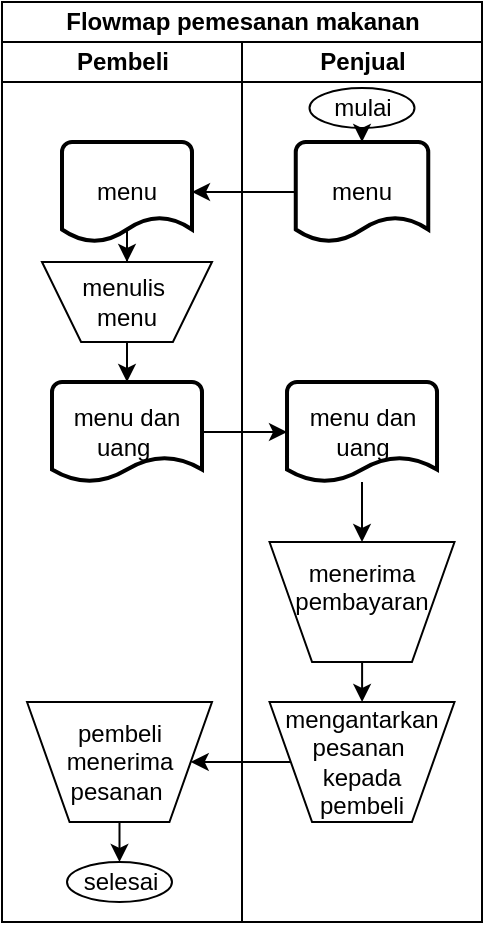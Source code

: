 <mxfile version="24.7.6">
  <diagram name="Page-1" id="pxMslieJ3cIN-kF8JczP">
    <mxGraphModel dx="543" dy="1438" grid="1" gridSize="10" guides="1" tooltips="1" connect="1" arrows="1" fold="1" page="1" pageScale="1" pageWidth="850" pageHeight="1100" math="0" shadow="0">
      <root>
        <mxCell id="0" />
        <mxCell id="1" parent="0" />
        <mxCell id="r2nyvcYSdvDDosav98jw-1" value="Flowmap pemesanan makanan" style="swimlane;childLayout=stackLayout;resizeParent=1;resizeParentMax=0;startSize=20;html=1;" vertex="1" parent="1">
          <mxGeometry x="250.0" y="-30" width="240" height="460" as="geometry" />
        </mxCell>
        <mxCell id="r2nyvcYSdvDDosav98jw-2" value="Pembeli" style="swimlane;startSize=20;html=1;" vertex="1" parent="r2nyvcYSdvDDosav98jw-1">
          <mxGeometry y="20" width="120" height="440" as="geometry" />
        </mxCell>
        <mxCell id="r2nyvcYSdvDDosav98jw-14" style="edgeStyle=orthogonalEdgeStyle;rounded=0;orthogonalLoop=1;jettySize=auto;html=1;entryX=0.5;entryY=0;entryDx=0;entryDy=0;" edge="1" parent="r2nyvcYSdvDDosav98jw-2" source="r2nyvcYSdvDDosav98jw-11" target="r2nyvcYSdvDDosav98jw-13">
          <mxGeometry relative="1" as="geometry" />
        </mxCell>
        <mxCell id="r2nyvcYSdvDDosav98jw-11" value="menu" style="strokeWidth=2;html=1;shape=mxgraph.flowchart.document2;whiteSpace=wrap;size=0.25;" vertex="1" parent="r2nyvcYSdvDDosav98jw-2">
          <mxGeometry x="30" y="50" width="65" height="50" as="geometry" />
        </mxCell>
        <mxCell id="r2nyvcYSdvDDosav98jw-13" value="menulis&amp;nbsp;&lt;div&gt;menu&lt;/div&gt;" style="verticalLabelPosition=middle;verticalAlign=middle;html=1;shape=trapezoid;perimeter=trapezoidPerimeter;whiteSpace=wrap;size=0.23;arcSize=10;flipV=1;labelPosition=center;align=center;" vertex="1" parent="r2nyvcYSdvDDosav98jw-2">
          <mxGeometry x="20" y="110" width="85" height="40" as="geometry" />
        </mxCell>
        <mxCell id="r2nyvcYSdvDDosav98jw-15" value="menu dan uang&amp;nbsp;" style="strokeWidth=2;html=1;shape=mxgraph.flowchart.document2;whiteSpace=wrap;size=0.25;" vertex="1" parent="r2nyvcYSdvDDosav98jw-2">
          <mxGeometry x="25" y="170" width="75" height="50" as="geometry" />
        </mxCell>
        <mxCell id="r2nyvcYSdvDDosav98jw-16" style="edgeStyle=orthogonalEdgeStyle;rounded=0;orthogonalLoop=1;jettySize=auto;html=1;exitX=0.5;exitY=1;exitDx=0;exitDy=0;entryX=0.5;entryY=0;entryDx=0;entryDy=0;entryPerimeter=0;" edge="1" parent="r2nyvcYSdvDDosav98jw-2" source="r2nyvcYSdvDDosav98jw-13" target="r2nyvcYSdvDDosav98jw-15">
          <mxGeometry relative="1" as="geometry" />
        </mxCell>
        <mxCell id="r2nyvcYSdvDDosav98jw-58" style="edgeStyle=orthogonalEdgeStyle;rounded=0;orthogonalLoop=1;jettySize=auto;html=1;entryX=0.5;entryY=0;entryDx=0;entryDy=0;" edge="1" parent="r2nyvcYSdvDDosav98jw-2" source="r2nyvcYSdvDDosav98jw-53" target="r2nyvcYSdvDDosav98jw-57">
          <mxGeometry relative="1" as="geometry" />
        </mxCell>
        <mxCell id="r2nyvcYSdvDDosav98jw-53" value="pembeli menerima pesanan&amp;nbsp;" style="verticalLabelPosition=middle;verticalAlign=middle;html=1;shape=trapezoid;perimeter=trapezoidPerimeter;whiteSpace=wrap;size=0.23;arcSize=10;flipV=1;labelPosition=center;align=center;" vertex="1" parent="r2nyvcYSdvDDosav98jw-2">
          <mxGeometry x="12.51" y="330" width="92.49" height="60" as="geometry" />
        </mxCell>
        <mxCell id="r2nyvcYSdvDDosav98jw-57" value="selesai" style="ellipse;whiteSpace=wrap;html=1;" vertex="1" parent="r2nyvcYSdvDDosav98jw-2">
          <mxGeometry x="32.5" y="410" width="52.5" height="20" as="geometry" />
        </mxCell>
        <mxCell id="r2nyvcYSdvDDosav98jw-3" value="Penjual" style="swimlane;startSize=20;html=1;" vertex="1" parent="r2nyvcYSdvDDosav98jw-1">
          <mxGeometry x="120" y="20" width="120" height="440" as="geometry" />
        </mxCell>
        <mxCell id="r2nyvcYSdvDDosav98jw-5" value="mulai" style="ellipse;whiteSpace=wrap;html=1;" vertex="1" parent="r2nyvcYSdvDDosav98jw-3">
          <mxGeometry x="33.75" y="23" width="52.5" height="20" as="geometry" />
        </mxCell>
        <mxCell id="r2nyvcYSdvDDosav98jw-6" value="menu" style="strokeWidth=2;html=1;shape=mxgraph.flowchart.document2;whiteSpace=wrap;size=0.25;" vertex="1" parent="r2nyvcYSdvDDosav98jw-3">
          <mxGeometry x="26.88" y="50" width="66.25" height="50" as="geometry" />
        </mxCell>
        <mxCell id="r2nyvcYSdvDDosav98jw-8" style="edgeStyle=orthogonalEdgeStyle;rounded=0;orthogonalLoop=1;jettySize=auto;html=1;exitX=0.5;exitY=1;exitDx=0;exitDy=0;entryX=0.5;entryY=0;entryDx=0;entryDy=0;entryPerimeter=0;" edge="1" parent="r2nyvcYSdvDDosav98jw-3" source="r2nyvcYSdvDDosav98jw-5" target="r2nyvcYSdvDDosav98jw-6">
          <mxGeometry relative="1" as="geometry" />
        </mxCell>
        <mxCell id="r2nyvcYSdvDDosav98jw-50" style="edgeStyle=orthogonalEdgeStyle;rounded=0;orthogonalLoop=1;jettySize=auto;html=1;entryX=0.5;entryY=0;entryDx=0;entryDy=0;" edge="1" parent="r2nyvcYSdvDDosav98jw-3" source="r2nyvcYSdvDDosav98jw-17" target="r2nyvcYSdvDDosav98jw-19">
          <mxGeometry relative="1" as="geometry" />
        </mxCell>
        <mxCell id="r2nyvcYSdvDDosav98jw-17" value="menu dan uang" style="strokeWidth=2;html=1;shape=mxgraph.flowchart.document2;whiteSpace=wrap;size=0.25;" vertex="1" parent="r2nyvcYSdvDDosav98jw-3">
          <mxGeometry x="22.51" y="170" width="75" height="50" as="geometry" />
        </mxCell>
        <mxCell id="r2nyvcYSdvDDosav98jw-52" style="edgeStyle=orthogonalEdgeStyle;rounded=0;orthogonalLoop=1;jettySize=auto;html=1;entryX=0.5;entryY=0;entryDx=0;entryDy=0;" edge="1" parent="r2nyvcYSdvDDosav98jw-3" source="r2nyvcYSdvDDosav98jw-19" target="r2nyvcYSdvDDosav98jw-51">
          <mxGeometry relative="1" as="geometry" />
        </mxCell>
        <mxCell id="r2nyvcYSdvDDosav98jw-19" value="menerima pembayaran&lt;div&gt;&lt;br&gt;&lt;/div&gt;" style="verticalLabelPosition=middle;verticalAlign=middle;html=1;shape=trapezoid;perimeter=trapezoidPerimeter;whiteSpace=wrap;size=0.23;arcSize=10;flipV=1;labelPosition=center;align=center;" vertex="1" parent="r2nyvcYSdvDDosav98jw-3">
          <mxGeometry x="13.76" y="250" width="92.49" height="60" as="geometry" />
        </mxCell>
        <mxCell id="r2nyvcYSdvDDosav98jw-51" value="&lt;div&gt;mengantarkan&lt;/div&gt;&lt;div&gt;pesanan&amp;nbsp;&lt;/div&gt;&lt;div&gt;kepada&lt;/div&gt;&lt;div&gt;pembeli&lt;/div&gt;" style="verticalLabelPosition=middle;verticalAlign=middle;html=1;shape=trapezoid;perimeter=trapezoidPerimeter;whiteSpace=wrap;size=0.23;arcSize=10;flipV=1;labelPosition=center;align=center;" vertex="1" parent="r2nyvcYSdvDDosav98jw-3">
          <mxGeometry x="13.76" y="330" width="92.49" height="60" as="geometry" />
        </mxCell>
        <mxCell id="r2nyvcYSdvDDosav98jw-12" style="edgeStyle=orthogonalEdgeStyle;rounded=0;orthogonalLoop=1;jettySize=auto;html=1;" edge="1" parent="r2nyvcYSdvDDosav98jw-1" source="r2nyvcYSdvDDosav98jw-6" target="r2nyvcYSdvDDosav98jw-11">
          <mxGeometry relative="1" as="geometry" />
        </mxCell>
        <mxCell id="r2nyvcYSdvDDosav98jw-18" style="edgeStyle=orthogonalEdgeStyle;rounded=0;orthogonalLoop=1;jettySize=auto;html=1;entryX=0;entryY=0.5;entryDx=0;entryDy=0;entryPerimeter=0;" edge="1" parent="r2nyvcYSdvDDosav98jw-1" source="r2nyvcYSdvDDosav98jw-15" target="r2nyvcYSdvDDosav98jw-17">
          <mxGeometry relative="1" as="geometry" />
        </mxCell>
        <mxCell id="r2nyvcYSdvDDosav98jw-54" style="edgeStyle=orthogonalEdgeStyle;rounded=0;orthogonalLoop=1;jettySize=auto;html=1;" edge="1" parent="r2nyvcYSdvDDosav98jw-1" source="r2nyvcYSdvDDosav98jw-51" target="r2nyvcYSdvDDosav98jw-53">
          <mxGeometry relative="1" as="geometry" />
        </mxCell>
      </root>
    </mxGraphModel>
  </diagram>
</mxfile>
